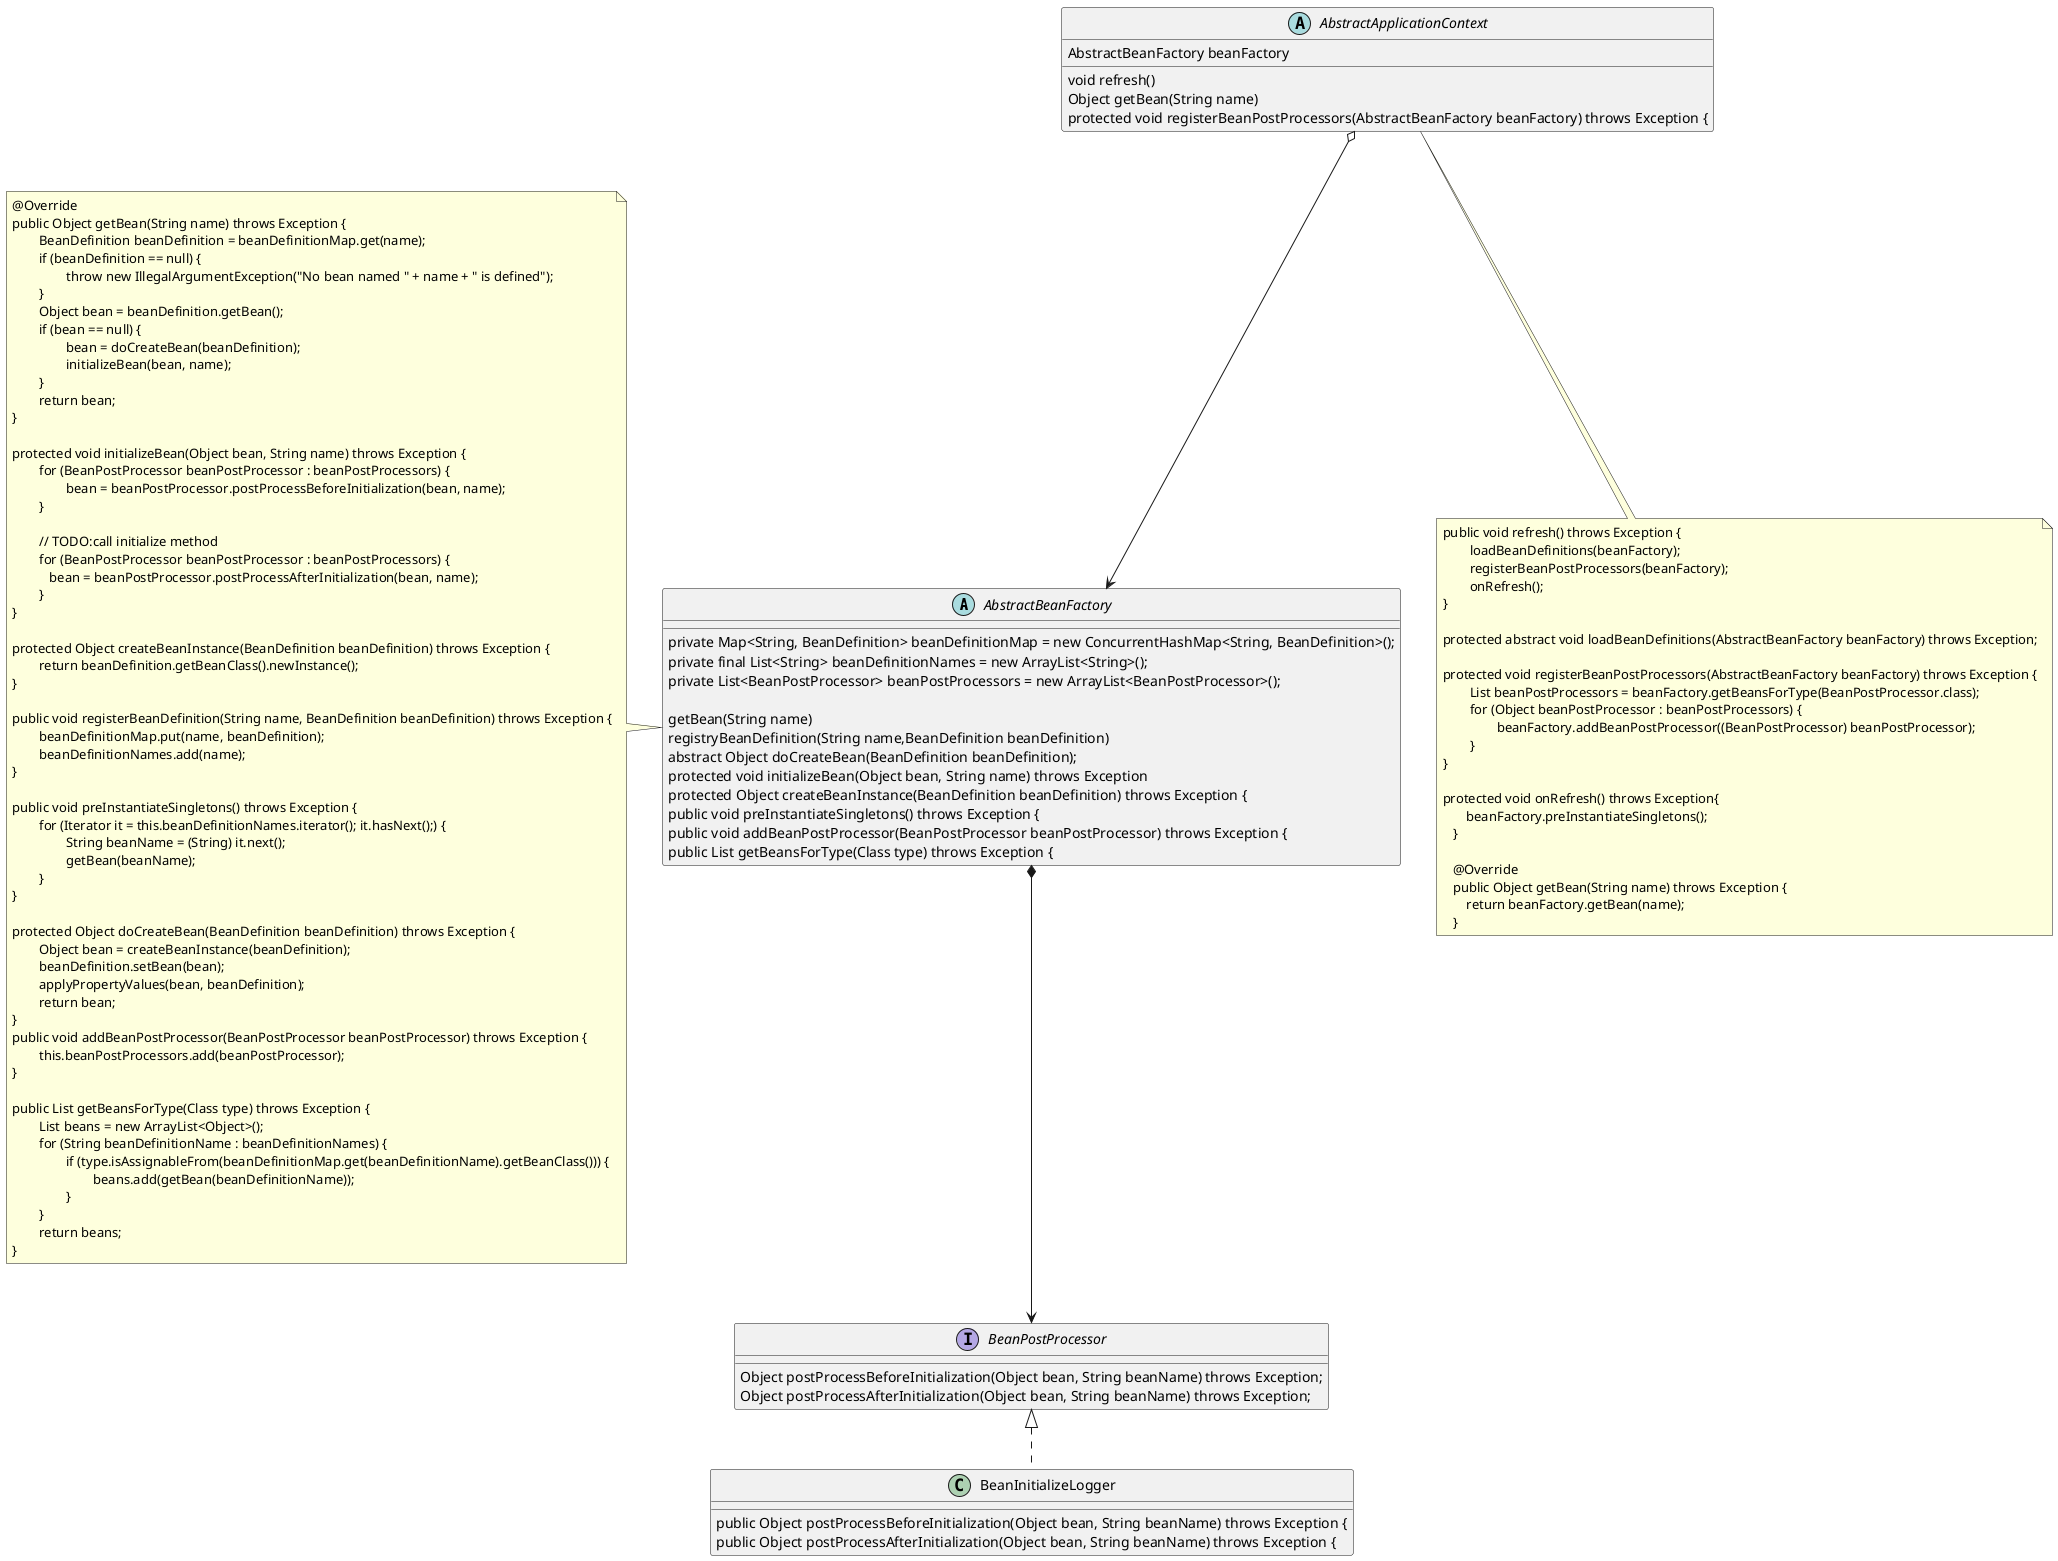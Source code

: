 @startuml


'-----------------------------------------------------------------------
abstract class AbstractBeanFactory{
	private Map<String, BeanDefinition> beanDefinitionMap = new ConcurrentHashMap<String, BeanDefinition>();
	private final List<String> beanDefinitionNames = new ArrayList<String>();
    private List<BeanPostProcessor> beanPostProcessors = new ArrayList<BeanPostProcessor>();

    getBean(String name)
    registryBeanDefinition(String name,BeanDefinition beanDefinition)
    abstract Object doCreateBean(BeanDefinition beanDefinition);
    protected void initializeBean(Object bean, String name) throws Exception
	protected Object createBeanInstance(BeanDefinition beanDefinition) throws Exception {
	public void preInstantiateSingletons() throws Exception {
	public void addBeanPostProcessor(BeanPostProcessor beanPostProcessor) throws Exception {
	public List getBeansForType(Class type) throws Exception {

}
note left
	@Override
	public Object getBean(String name) throws Exception {
		BeanDefinition beanDefinition = beanDefinitionMap.get(name);
		if (beanDefinition == null) {
			throw new IllegalArgumentException("No bean named " + name + " is defined");
		}
		Object bean = beanDefinition.getBean();
		if (bean == null) {
			bean = doCreateBean(beanDefinition);
			initializeBean(bean, name);
		}
		return bean;
	}

	protected void initializeBean(Object bean, String name) throws Exception {
		for (BeanPostProcessor beanPostProcessor : beanPostProcessors) {
			bean = beanPostProcessor.postProcessBeforeInitialization(bean, name);
		}

		// TODO:call initialize method
		for (BeanPostProcessor beanPostProcessor : beanPostProcessors) {
            bean = beanPostProcessor.postProcessAfterInitialization(bean, name);
		}
	}

	protected Object createBeanInstance(BeanDefinition beanDefinition) throws Exception {
		return beanDefinition.getBeanClass().newInstance();
	}

	public void registerBeanDefinition(String name, BeanDefinition beanDefinition) throws Exception {
		beanDefinitionMap.put(name, beanDefinition);
		beanDefinitionNames.add(name);
	}

	public void preInstantiateSingletons() throws Exception {
		for (Iterator it = this.beanDefinitionNames.iterator(); it.hasNext();) {
			String beanName = (String) it.next();
			getBean(beanName);
		}
	}

	protected Object doCreateBean(BeanDefinition beanDefinition) throws Exception {
		Object bean = createBeanInstance(beanDefinition);
		beanDefinition.setBean(bean);
		applyPropertyValues(bean, beanDefinition);
		return bean;
	}
	public void addBeanPostProcessor(BeanPostProcessor beanPostProcessor) throws Exception {
		this.beanPostProcessors.add(beanPostProcessor);
	}

	public List getBeansForType(Class type) throws Exception {
		List beans = new ArrayList<Object>();
		for (String beanDefinitionName : beanDefinitionNames) {
			if (type.isAssignableFrom(beanDefinitionMap.get(beanDefinitionName).getBeanClass())) {
				beans.add(getBean(beanDefinitionName));
			}
		}
		return beans;
	}
end note
'-----------------------------------------------------------------------
interface BeanPostProcessor{
	Object postProcessBeforeInitialization(Object bean, String beanName) throws Exception;
	Object postProcessAfterInitialization(Object bean, String beanName) throws Exception;
}

AbstractBeanFactory *-->BeanPostProcessor

'-----------------------------------------------------------------------
abstract class AbstractApplicationContext{
AbstractBeanFactory beanFactory
void refresh()
Object getBean(String name)
	protected void registerBeanPostProcessors(AbstractBeanFactory beanFactory) throws Exception {

}
note bottom
	public void refresh() throws Exception {
		loadBeanDefinitions(beanFactory);
		registerBeanPostProcessors(beanFactory);
		onRefresh();
	}

	protected abstract void loadBeanDefinitions(AbstractBeanFactory beanFactory) throws Exception;

	protected void registerBeanPostProcessors(AbstractBeanFactory beanFactory) throws Exception {
		List beanPostProcessors = beanFactory.getBeansForType(BeanPostProcessor.class);
		for (Object beanPostProcessor : beanPostProcessors) {
			beanFactory.addBeanPostProcessor((BeanPostProcessor) beanPostProcessor);
		}
	}

	protected void onRefresh() throws Exception{
        beanFactory.preInstantiateSingletons();
    }

    @Override
    public Object getBean(String name) throws Exception {
        return beanFactory.getBean(name);
    }
end note
AbstractApplicationContext o--> AbstractBeanFactory

'-----------------------------------------------------------------------
class BeanInitializeLogger{
	public Object postProcessBeforeInitialization(Object bean, String beanName) throws Exception {
	public Object postProcessAfterInitialization(Object bean, String beanName) throws Exception {
}
BeanPostProcessor <|.. BeanInitializeLogger


'-----------------------------------------------------------------------
/'
注释
'/
@enduml